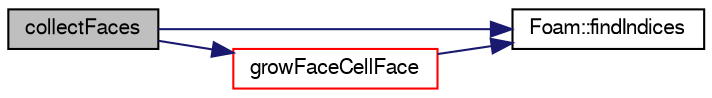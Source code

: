 digraph "collectFaces"
{
  bgcolor="transparent";
  edge [fontname="FreeSans",fontsize="10",labelfontname="FreeSans",labelfontsize="10"];
  node [fontname="FreeSans",fontsize="10",shape=record];
  rankdir="LR";
  Node14113 [label="collectFaces",height=0.2,width=0.4,color="black", fillcolor="grey75", style="filled", fontcolor="black"];
  Node14113 -> Node14114 [color="midnightblue",fontsize="10",style="solid",fontname="FreeSans"];
  Node14114 [label="Foam::findIndices",height=0.2,width=0.4,color="black",URL="$a21124.html#a397299eb3cd05ecb81797e7109e2f0b9",tooltip="Find all occurences of given element. Linear search. "];
  Node14113 -> Node14115 [color="midnightblue",fontsize="10",style="solid",fontname="FreeSans"];
  Node14115 [label="growFaceCellFace",height=0.2,width=0.4,color="red",URL="$a24662.html#addad8a30136df5abece92c0d79da1ebd"];
  Node14115 -> Node14114 [color="midnightblue",fontsize="10",style="solid",fontname="FreeSans"];
}
